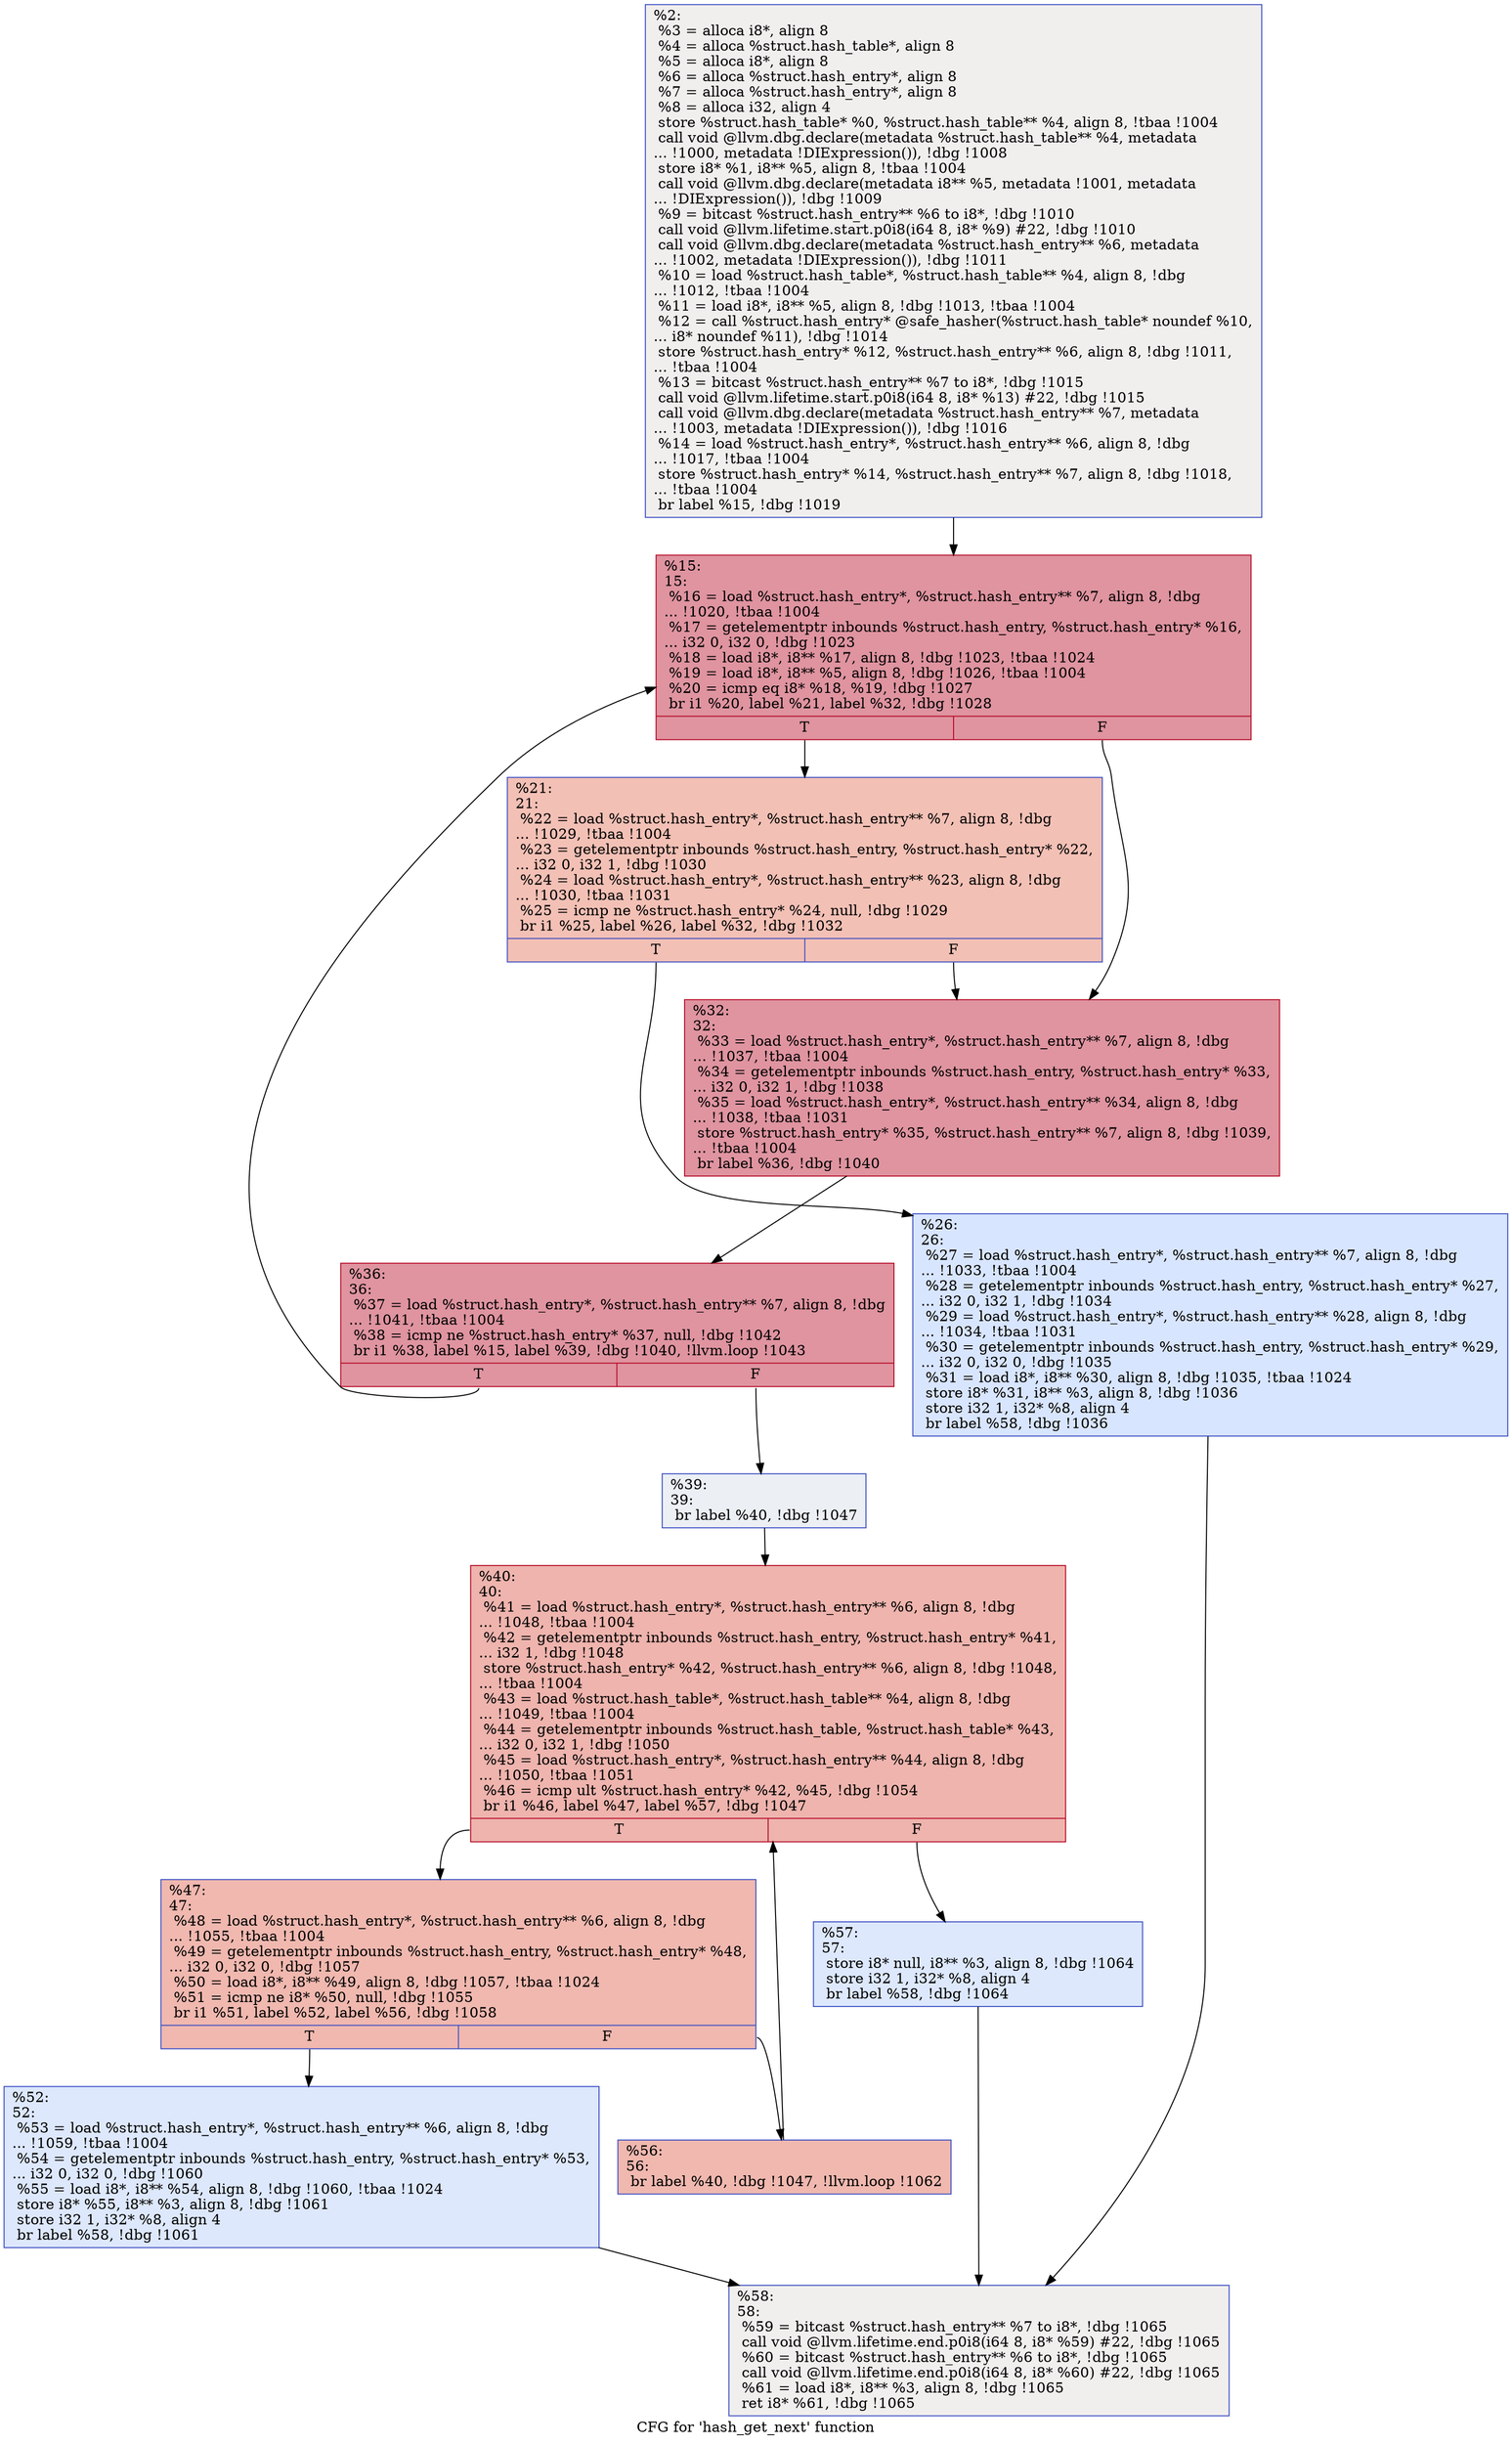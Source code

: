 digraph "CFG for 'hash_get_next' function" {
	label="CFG for 'hash_get_next' function";

	Node0x2252100 [shape=record,color="#3d50c3ff", style=filled, fillcolor="#e0dbd870",label="{%2:\l  %3 = alloca i8*, align 8\l  %4 = alloca %struct.hash_table*, align 8\l  %5 = alloca i8*, align 8\l  %6 = alloca %struct.hash_entry*, align 8\l  %7 = alloca %struct.hash_entry*, align 8\l  %8 = alloca i32, align 4\l  store %struct.hash_table* %0, %struct.hash_table** %4, align 8, !tbaa !1004\l  call void @llvm.dbg.declare(metadata %struct.hash_table** %4, metadata\l... !1000, metadata !DIExpression()), !dbg !1008\l  store i8* %1, i8** %5, align 8, !tbaa !1004\l  call void @llvm.dbg.declare(metadata i8** %5, metadata !1001, metadata\l... !DIExpression()), !dbg !1009\l  %9 = bitcast %struct.hash_entry** %6 to i8*, !dbg !1010\l  call void @llvm.lifetime.start.p0i8(i64 8, i8* %9) #22, !dbg !1010\l  call void @llvm.dbg.declare(metadata %struct.hash_entry** %6, metadata\l... !1002, metadata !DIExpression()), !dbg !1011\l  %10 = load %struct.hash_table*, %struct.hash_table** %4, align 8, !dbg\l... !1012, !tbaa !1004\l  %11 = load i8*, i8** %5, align 8, !dbg !1013, !tbaa !1004\l  %12 = call %struct.hash_entry* @safe_hasher(%struct.hash_table* noundef %10,\l... i8* noundef %11), !dbg !1014\l  store %struct.hash_entry* %12, %struct.hash_entry** %6, align 8, !dbg !1011,\l... !tbaa !1004\l  %13 = bitcast %struct.hash_entry** %7 to i8*, !dbg !1015\l  call void @llvm.lifetime.start.p0i8(i64 8, i8* %13) #22, !dbg !1015\l  call void @llvm.dbg.declare(metadata %struct.hash_entry** %7, metadata\l... !1003, metadata !DIExpression()), !dbg !1016\l  %14 = load %struct.hash_entry*, %struct.hash_entry** %6, align 8, !dbg\l... !1017, !tbaa !1004\l  store %struct.hash_entry* %14, %struct.hash_entry** %7, align 8, !dbg !1018,\l... !tbaa !1004\l  br label %15, !dbg !1019\l}"];
	Node0x2252100 -> Node0x22521c0;
	Node0x22521c0 [shape=record,color="#b70d28ff", style=filled, fillcolor="#b70d2870",label="{%15:\l15:                                               \l  %16 = load %struct.hash_entry*, %struct.hash_entry** %7, align 8, !dbg\l... !1020, !tbaa !1004\l  %17 = getelementptr inbounds %struct.hash_entry, %struct.hash_entry* %16,\l... i32 0, i32 0, !dbg !1023\l  %18 = load i8*, i8** %17, align 8, !dbg !1023, !tbaa !1024\l  %19 = load i8*, i8** %5, align 8, !dbg !1026, !tbaa !1004\l  %20 = icmp eq i8* %18, %19, !dbg !1027\l  br i1 %20, label %21, label %32, !dbg !1028\l|{<s0>T|<s1>F}}"];
	Node0x22521c0:s0 -> Node0x2252210;
	Node0x22521c0:s1 -> Node0x22522b0;
	Node0x2252210 [shape=record,color="#3d50c3ff", style=filled, fillcolor="#e5705870",label="{%21:\l21:                                               \l  %22 = load %struct.hash_entry*, %struct.hash_entry** %7, align 8, !dbg\l... !1029, !tbaa !1004\l  %23 = getelementptr inbounds %struct.hash_entry, %struct.hash_entry* %22,\l... i32 0, i32 1, !dbg !1030\l  %24 = load %struct.hash_entry*, %struct.hash_entry** %23, align 8, !dbg\l... !1030, !tbaa !1031\l  %25 = icmp ne %struct.hash_entry* %24, null, !dbg !1029\l  br i1 %25, label %26, label %32, !dbg !1032\l|{<s0>T|<s1>F}}"];
	Node0x2252210:s0 -> Node0x2252260;
	Node0x2252210:s1 -> Node0x22522b0;
	Node0x2252260 [shape=record,color="#3d50c3ff", style=filled, fillcolor="#a7c5fe70",label="{%26:\l26:                                               \l  %27 = load %struct.hash_entry*, %struct.hash_entry** %7, align 8, !dbg\l... !1033, !tbaa !1004\l  %28 = getelementptr inbounds %struct.hash_entry, %struct.hash_entry* %27,\l... i32 0, i32 1, !dbg !1034\l  %29 = load %struct.hash_entry*, %struct.hash_entry** %28, align 8, !dbg\l... !1034, !tbaa !1031\l  %30 = getelementptr inbounds %struct.hash_entry, %struct.hash_entry* %29,\l... i32 0, i32 0, !dbg !1035\l  %31 = load i8*, i8** %30, align 8, !dbg !1035, !tbaa !1024\l  store i8* %31, i8** %3, align 8, !dbg !1036\l  store i32 1, i32* %8, align 4\l  br label %58, !dbg !1036\l}"];
	Node0x2252260 -> Node0x2252530;
	Node0x22522b0 [shape=record,color="#b70d28ff", style=filled, fillcolor="#b70d2870",label="{%32:\l32:                                               \l  %33 = load %struct.hash_entry*, %struct.hash_entry** %7, align 8, !dbg\l... !1037, !tbaa !1004\l  %34 = getelementptr inbounds %struct.hash_entry, %struct.hash_entry* %33,\l... i32 0, i32 1, !dbg !1038\l  %35 = load %struct.hash_entry*, %struct.hash_entry** %34, align 8, !dbg\l... !1038, !tbaa !1031\l  store %struct.hash_entry* %35, %struct.hash_entry** %7, align 8, !dbg !1039,\l... !tbaa !1004\l  br label %36, !dbg !1040\l}"];
	Node0x22522b0 -> Node0x2252300;
	Node0x2252300 [shape=record,color="#b70d28ff", style=filled, fillcolor="#b70d2870",label="{%36:\l36:                                               \l  %37 = load %struct.hash_entry*, %struct.hash_entry** %7, align 8, !dbg\l... !1041, !tbaa !1004\l  %38 = icmp ne %struct.hash_entry* %37, null, !dbg !1042\l  br i1 %38, label %15, label %39, !dbg !1040, !llvm.loop !1043\l|{<s0>T|<s1>F}}"];
	Node0x2252300:s0 -> Node0x22521c0;
	Node0x2252300:s1 -> Node0x2252350;
	Node0x2252350 [shape=record,color="#3d50c3ff", style=filled, fillcolor="#d4dbe670",label="{%39:\l39:                                               \l  br label %40, !dbg !1047\l}"];
	Node0x2252350 -> Node0x22523a0;
	Node0x22523a0 [shape=record,color="#b70d28ff", style=filled, fillcolor="#d8564670",label="{%40:\l40:                                               \l  %41 = load %struct.hash_entry*, %struct.hash_entry** %6, align 8, !dbg\l... !1048, !tbaa !1004\l  %42 = getelementptr inbounds %struct.hash_entry, %struct.hash_entry* %41,\l... i32 1, !dbg !1048\l  store %struct.hash_entry* %42, %struct.hash_entry** %6, align 8, !dbg !1048,\l... !tbaa !1004\l  %43 = load %struct.hash_table*, %struct.hash_table** %4, align 8, !dbg\l... !1049, !tbaa !1004\l  %44 = getelementptr inbounds %struct.hash_table, %struct.hash_table* %43,\l... i32 0, i32 1, !dbg !1050\l  %45 = load %struct.hash_entry*, %struct.hash_entry** %44, align 8, !dbg\l... !1050, !tbaa !1051\l  %46 = icmp ult %struct.hash_entry* %42, %45, !dbg !1054\l  br i1 %46, label %47, label %57, !dbg !1047\l|{<s0>T|<s1>F}}"];
	Node0x22523a0:s0 -> Node0x22523f0;
	Node0x22523a0:s1 -> Node0x22524e0;
	Node0x22523f0 [shape=record,color="#3d50c3ff", style=filled, fillcolor="#dc5d4a70",label="{%47:\l47:                                               \l  %48 = load %struct.hash_entry*, %struct.hash_entry** %6, align 8, !dbg\l... !1055, !tbaa !1004\l  %49 = getelementptr inbounds %struct.hash_entry, %struct.hash_entry* %48,\l... i32 0, i32 0, !dbg !1057\l  %50 = load i8*, i8** %49, align 8, !dbg !1057, !tbaa !1024\l  %51 = icmp ne i8* %50, null, !dbg !1055\l  br i1 %51, label %52, label %56, !dbg !1058\l|{<s0>T|<s1>F}}"];
	Node0x22523f0:s0 -> Node0x2252440;
	Node0x22523f0:s1 -> Node0x2252490;
	Node0x2252440 [shape=record,color="#3d50c3ff", style=filled, fillcolor="#b2ccfb70",label="{%52:\l52:                                               \l  %53 = load %struct.hash_entry*, %struct.hash_entry** %6, align 8, !dbg\l... !1059, !tbaa !1004\l  %54 = getelementptr inbounds %struct.hash_entry, %struct.hash_entry* %53,\l... i32 0, i32 0, !dbg !1060\l  %55 = load i8*, i8** %54, align 8, !dbg !1060, !tbaa !1024\l  store i8* %55, i8** %3, align 8, !dbg !1061\l  store i32 1, i32* %8, align 4\l  br label %58, !dbg !1061\l}"];
	Node0x2252440 -> Node0x2252530;
	Node0x2252490 [shape=record,color="#3d50c3ff", style=filled, fillcolor="#dc5d4a70",label="{%56:\l56:                                               \l  br label %40, !dbg !1047, !llvm.loop !1062\l}"];
	Node0x2252490 -> Node0x22523a0;
	Node0x22524e0 [shape=record,color="#3d50c3ff", style=filled, fillcolor="#b2ccfb70",label="{%57:\l57:                                               \l  store i8* null, i8** %3, align 8, !dbg !1064\l  store i32 1, i32* %8, align 4\l  br label %58, !dbg !1064\l}"];
	Node0x22524e0 -> Node0x2252530;
	Node0x2252530 [shape=record,color="#3d50c3ff", style=filled, fillcolor="#e0dbd870",label="{%58:\l58:                                               \l  %59 = bitcast %struct.hash_entry** %7 to i8*, !dbg !1065\l  call void @llvm.lifetime.end.p0i8(i64 8, i8* %59) #22, !dbg !1065\l  %60 = bitcast %struct.hash_entry** %6 to i8*, !dbg !1065\l  call void @llvm.lifetime.end.p0i8(i64 8, i8* %60) #22, !dbg !1065\l  %61 = load i8*, i8** %3, align 8, !dbg !1065\l  ret i8* %61, !dbg !1065\l}"];
}
